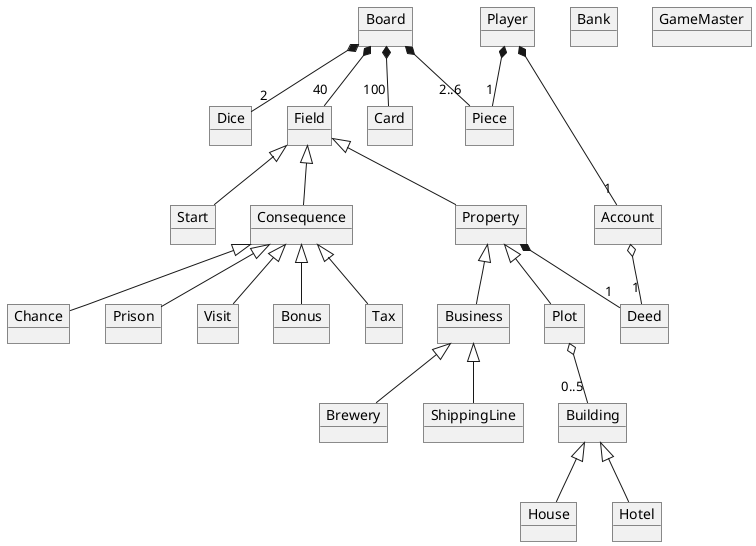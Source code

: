 @startuml
object Board
object Field
object Property
object Plot
object Business
object ShippingLine
object Brewery
object Building
object House
object Hotel
object Start
object Consequence
object Prison
object Visit
object Bonus
object Player
object Account
object Piece
object Dice
object Card
object Deed
object Tax
object Chance
object Bank
object GameMaster

Field <|-- Property
Field <|-- Start
Field <|-- Consequence
Property <|-- Plot
Property <|-- Business
Building <|-- House
Building <|-- Hotel
Business <|-- Brewery
Business <|-- ShippingLine
Consequence <|-- Bonus
Consequence <|-- Chance
Consequence <|-- Prison
Consequence <|-- Tax
Consequence <|-- Visit


Board *-- "40" Field
Board *-- "2" Dice
Board *-- "100" Card
Board *-- "2..6" Piece

Player *-- "1" Piece
Player *-- "1" Account
Plot o-- "0..5" Building
Account o-- "1" Deed
Property *-- "1" Deed

@enduml